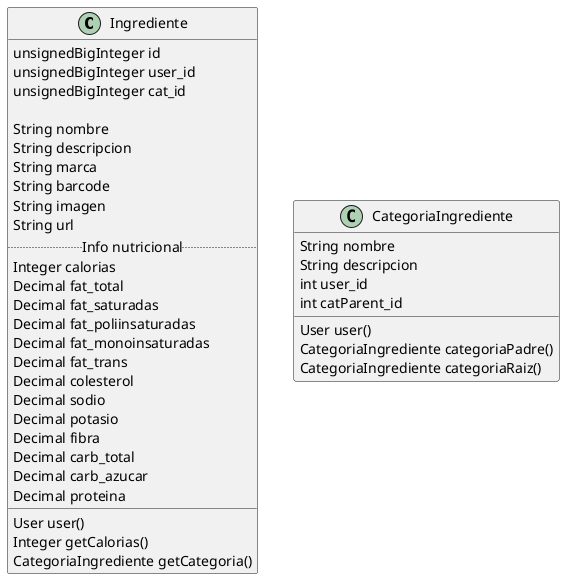 @startuml

class Ingrediente{
    unsignedBigInteger id    
    unsignedBigInteger user_id
    unsignedBigInteger cat_id

    String nombre
    String descripcion
    String marca 
    String barcode
    String imagen
    String url
    .. Info nutricional ..
    Integer calorias                
    Decimal fat_total
    Decimal fat_saturadas
    Decimal fat_poliinsaturadas
    Decimal fat_monoinsaturadas
    Decimal fat_trans
    Decimal colesterol
    Decimal sodio
    Decimal potasio
    Decimal fibra
    Decimal carb_total
    Decimal carb_azucar
    Decimal proteina
    ____
    User user()
    Integer getCalorias()
    CategoriaIngrediente getCategoria()
}

class CategoriaIngrediente{
    String nombre
    String descripcion
    int user_id
    int catParent_id

    User user()
    CategoriaIngrediente categoriaPadre()
    CategoriaIngrediente categoriaRaiz()
}

@enduml